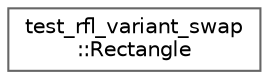 digraph "类继承关系图"
{
 // LATEX_PDF_SIZE
  bgcolor="transparent";
  edge [fontname=Helvetica,fontsize=10,labelfontname=Helvetica,labelfontsize=10];
  node [fontname=Helvetica,fontsize=10,shape=box,height=0.2,width=0.4];
  rankdir="LR";
  Node0 [id="Node000000",label="test_rfl_variant_swap\l::Rectangle",height=0.2,width=0.4,color="grey40", fillcolor="white", style="filled",URL="$structtest__rfl__variant__swap_1_1_rectangle.html",tooltip=" "];
}
